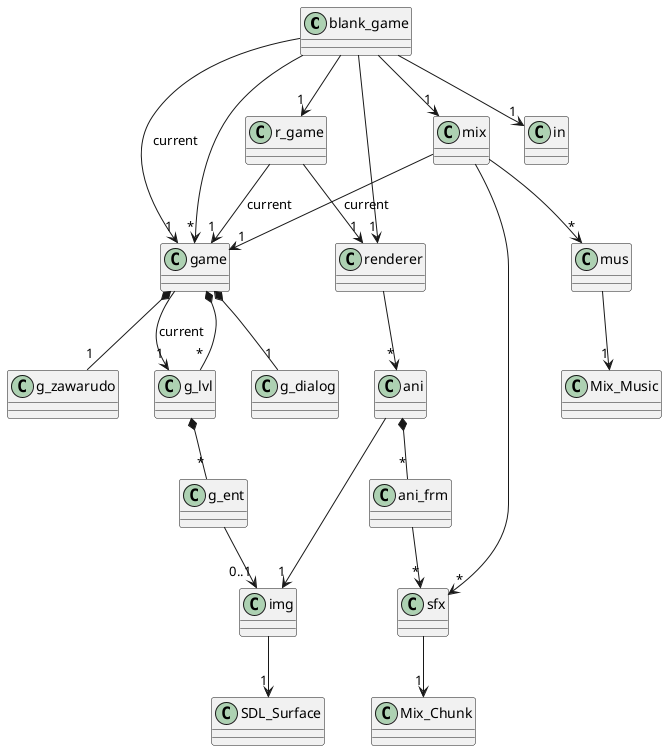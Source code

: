 @startuml

class blank_game {
}

blank_game --> "*" game
blank_game --> "1" game : current
blank_game --> "1" renderer
blank_game --> "1" r_game
blank_game --> "1" in
blank_game --> "1" mix

class game {
}

game *-- "1" g_dialog
game *-- "1" g_zawarudo
game *-- "*" g_lvl
game --> "1" g_lvl : current

class g_lvl {
}

g_lvl *-- "*" g_ent

class g_ent {
}

g_ent --> "0..1" img

class g_dialog {
}

class g_zawarudo {
}

class ani {
}

ani --> "1" img
ani *-- "*" ani_frm

class ani_frm {
}

ani_frm --> "*" sfx

class img {
}

img --> "1" SDL_Surface

class in {
}

class mix {
}

mix --> "1" game : current
mix --> "*" mus
mix --> "*" sfx

class mus {
}

mus --> "1" Mix_Music

class sfx {
}

sfx --> "1" Mix_Chunk

class renderer {
}

renderer --> "*" ani

class r_game {
}

r_game --> "1" renderer
r_game --> "1" game : current

@enduml
